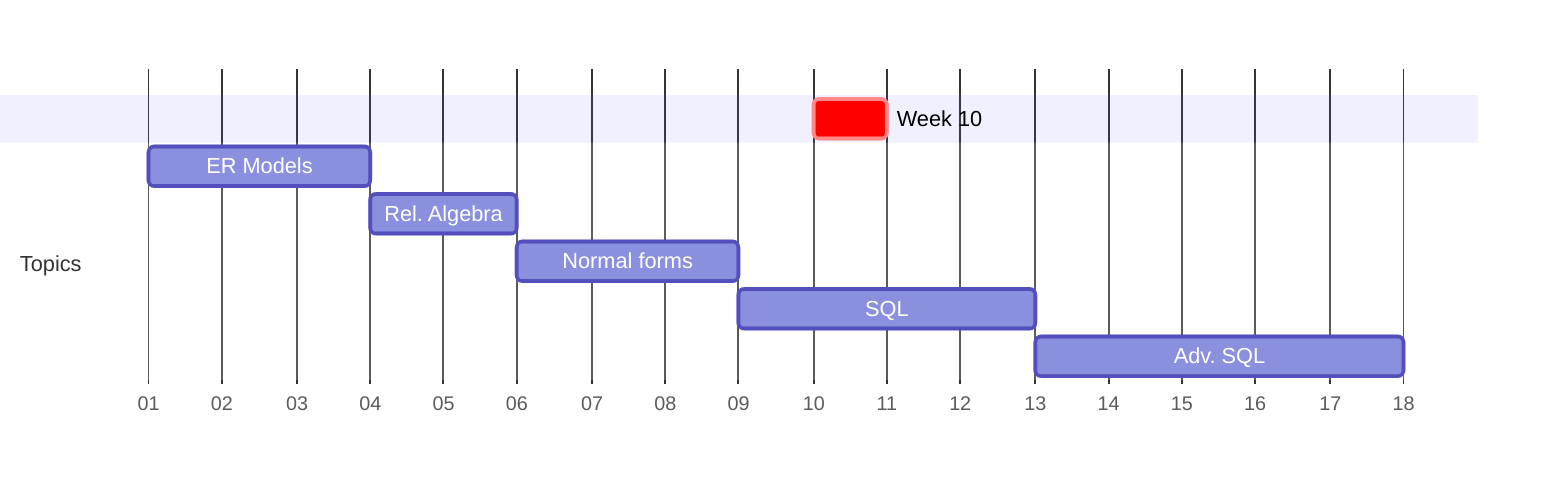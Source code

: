 gantt
    dateFormat  M/DD/YYYY
    axisFormat  %W

    section    
    Week 10 : crit, weekblock, 3/10/2024, 1w

    section Topics
    ER Models : m1, 1/7/2024, 3w
    Rel. Algebra: m4, after m1, 2w
    Normal forms: m5, after m4, 3w
    SQL : m6, after m5, 4w
    Adv. SQL: m7, after m6, 5w